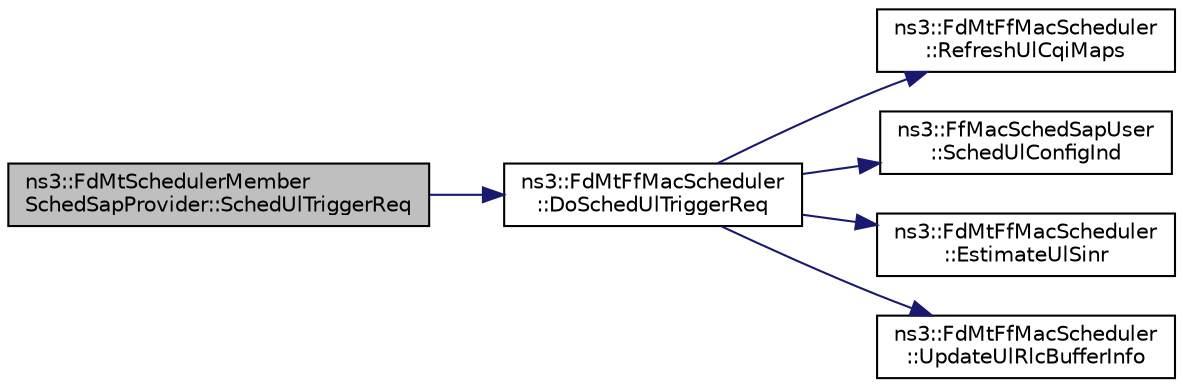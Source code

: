 digraph "ns3::FdMtSchedulerMemberSchedSapProvider::SchedUlTriggerReq"
{
  edge [fontname="Helvetica",fontsize="10",labelfontname="Helvetica",labelfontsize="10"];
  node [fontname="Helvetica",fontsize="10",shape=record];
  rankdir="LR";
  Node1 [label="ns3::FdMtSchedulerMember\lSchedSapProvider::SchedUlTriggerReq",height=0.2,width=0.4,color="black", fillcolor="grey75", style="filled", fontcolor="black"];
  Node1 -> Node2 [color="midnightblue",fontsize="10",style="solid"];
  Node2 [label="ns3::FdMtFfMacScheduler\l::DoSchedUlTriggerReq",height=0.2,width=0.4,color="black", fillcolor="white", style="filled",URL="$dc/d16/classns3_1_1FdMtFfMacScheduler.html#adeec9e8c1bed654caf445171337f1a66"];
  Node2 -> Node3 [color="midnightblue",fontsize="10",style="solid"];
  Node3 [label="ns3::FdMtFfMacScheduler\l::RefreshUlCqiMaps",height=0.2,width=0.4,color="black", fillcolor="white", style="filled",URL="$dc/d16/classns3_1_1FdMtFfMacScheduler.html#a42d3210d4a4f25cae1eaf3511e8d34e1"];
  Node2 -> Node4 [color="midnightblue",fontsize="10",style="solid"];
  Node4 [label="ns3::FfMacSchedSapUser\l::SchedUlConfigInd",height=0.2,width=0.4,color="black", fillcolor="white", style="filled",URL="$df/d68/classns3_1_1FfMacSchedSapUser.html#a1b89636256701a84d990db7db8aea874"];
  Node2 -> Node5 [color="midnightblue",fontsize="10",style="solid"];
  Node5 [label="ns3::FdMtFfMacScheduler\l::EstimateUlSinr",height=0.2,width=0.4,color="black", fillcolor="white", style="filled",URL="$dc/d16/classns3_1_1FdMtFfMacScheduler.html#a122203c0bde6e999628485d24dee6e5e"];
  Node2 -> Node6 [color="midnightblue",fontsize="10",style="solid"];
  Node6 [label="ns3::FdMtFfMacScheduler\l::UpdateUlRlcBufferInfo",height=0.2,width=0.4,color="black", fillcolor="white", style="filled",URL="$dc/d16/classns3_1_1FdMtFfMacScheduler.html#af015295a34b7dac6aa23e22a38319c38"];
}
